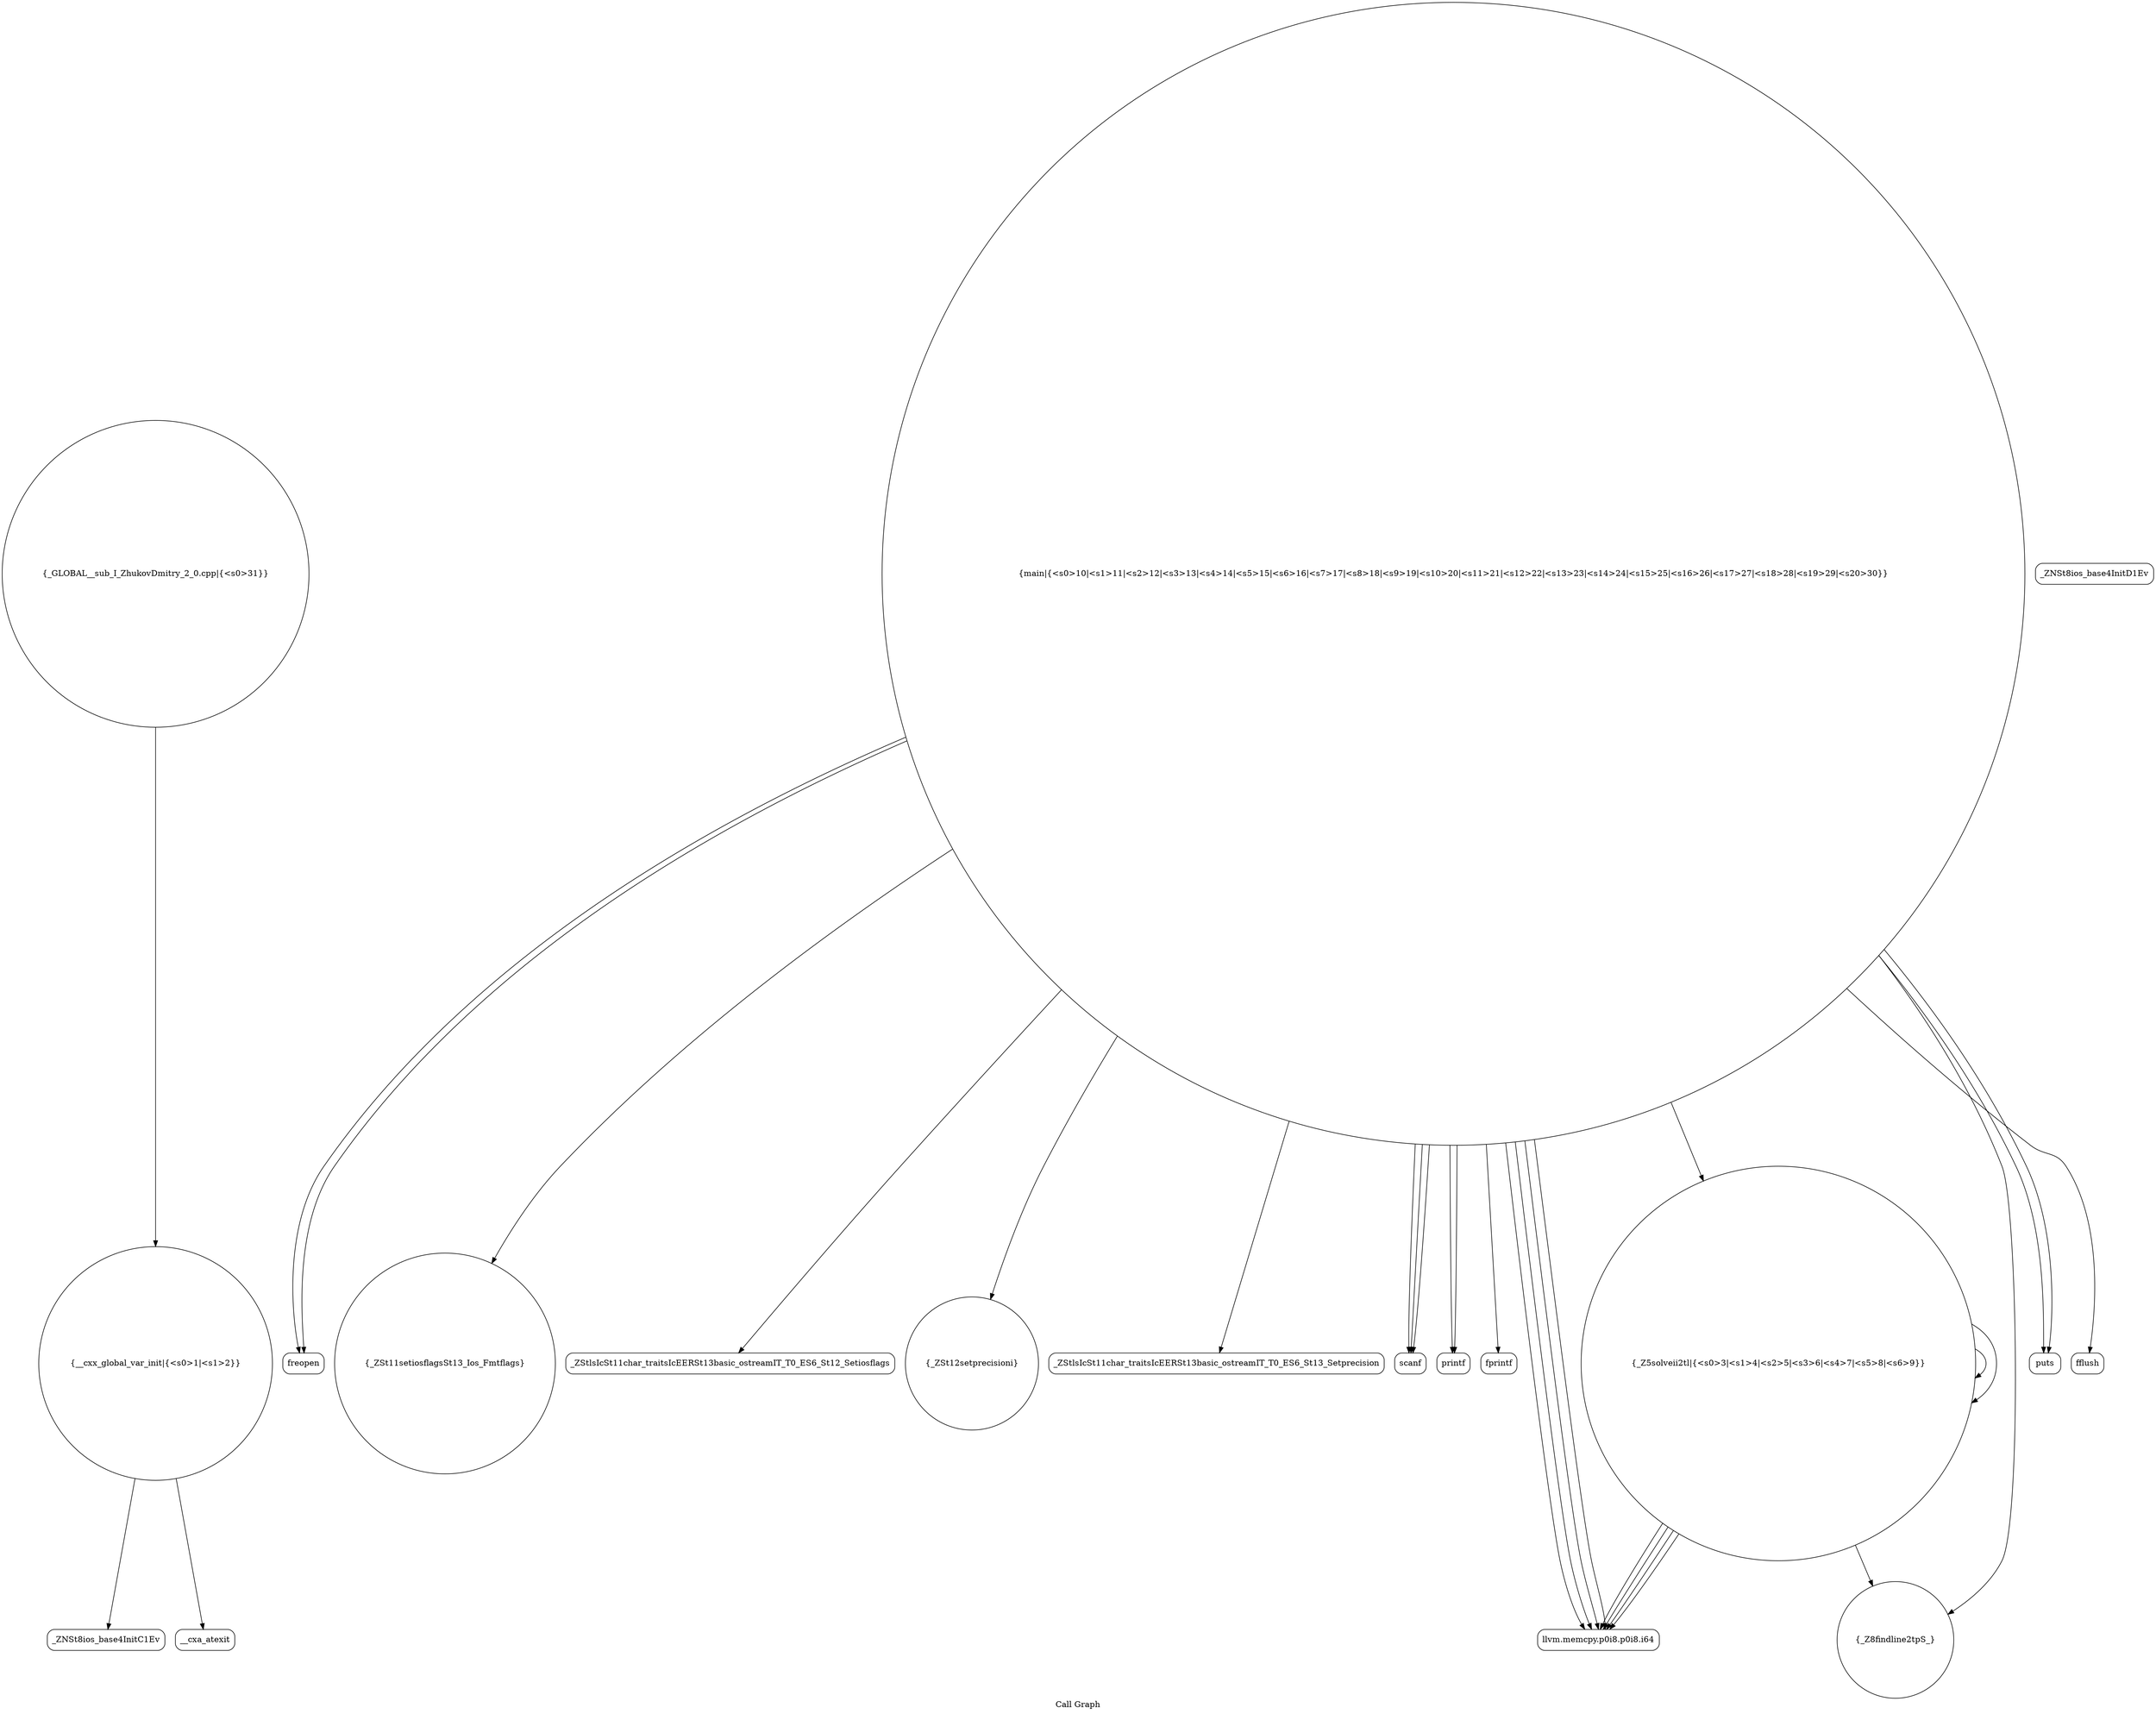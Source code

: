 digraph "Call Graph" {
	label="Call Graph";

	Node0x5637e7f95b90 [shape=record,shape=circle,label="{__cxx_global_var_init|{<s0>1|<s1>2}}"];
	Node0x5637e7f95b90:s0 -> Node0x5637e7f96020[color=black];
	Node0x5637e7f95b90:s1 -> Node0x5637e7f96120[color=black];
	Node0x5637e7f96320 [shape=record,shape=circle,label="{main|{<s0>10|<s1>11|<s2>12|<s3>13|<s4>14|<s5>15|<s6>16|<s7>17|<s8>18|<s9>19|<s10>20|<s11>21|<s12>22|<s13>23|<s14>24|<s15>25|<s16>26|<s17>27|<s18>28|<s19>29|<s20>30}}"];
	Node0x5637e7f96320:s0 -> Node0x5637e7f963a0[color=black];
	Node0x5637e7f96320:s1 -> Node0x5637e7f963a0[color=black];
	Node0x5637e7f96320:s2 -> Node0x5637e7f96520[color=black];
	Node0x5637e7f96320:s3 -> Node0x5637e7f964a0[color=black];
	Node0x5637e7f96320:s4 -> Node0x5637e7f965a0[color=black];
	Node0x5637e7f96320:s5 -> Node0x5637e7f96420[color=black];
	Node0x5637e7f96320:s6 -> Node0x5637e7f96620[color=black];
	Node0x5637e7f96320:s7 -> Node0x5637e7f966a0[color=black];
	Node0x5637e7f96320:s8 -> Node0x5637e7f96720[color=black];
	Node0x5637e7f96320:s9 -> Node0x5637e7f96620[color=black];
	Node0x5637e7f96320:s10 -> Node0x5637e7f96620[color=black];
	Node0x5637e7f96320:s11 -> Node0x5637e7f962a0[color=black];
	Node0x5637e7f96320:s12 -> Node0x5637e7f962a0[color=black];
	Node0x5637e7f96320:s13 -> Node0x5637e7f961a0[color=black];
	Node0x5637e7f96320:s14 -> Node0x5637e7f962a0[color=black];
	Node0x5637e7f96320:s15 -> Node0x5637e7f962a0[color=black];
	Node0x5637e7f96320:s16 -> Node0x5637e7f96220[color=black];
	Node0x5637e7f96320:s17 -> Node0x5637e7f966a0[color=black];
	Node0x5637e7f96320:s18 -> Node0x5637e7f967a0[color=black];
	Node0x5637e7f96320:s19 -> Node0x5637e7f967a0[color=black];
	Node0x5637e7f96320:s20 -> Node0x5637e7f96820[color=black];
	Node0x5637e7f966a0 [shape=record,shape=Mrecord,label="{printf}"];
	Node0x5637e7f960a0 [shape=record,shape=Mrecord,label="{_ZNSt8ios_base4InitD1Ev}"];
	Node0x5637e7f96420 [shape=record,shape=Mrecord,label="{_ZStlsIcSt11char_traitsIcEERSt13basic_ostreamIT_T0_ES6_St13_Setprecision}"];
	Node0x5637e7f967a0 [shape=record,shape=Mrecord,label="{puts}"];
	Node0x5637e7f961a0 [shape=record,shape=circle,label="{_Z8findline2tpS_}"];
	Node0x5637e7f96520 [shape=record,shape=circle,label="{_ZSt11setiosflagsSt13_Ios_Fmtflags}"];
	Node0x5637e7f968a0 [shape=record,shape=circle,label="{_GLOBAL__sub_I_ZhukovDmitry_2_0.cpp|{<s0>31}}"];
	Node0x5637e7f968a0:s0 -> Node0x5637e7f95b90[color=black];
	Node0x5637e7f962a0 [shape=record,shape=Mrecord,label="{llvm.memcpy.p0i8.p0i8.i64}"];
	Node0x5637e7f96620 [shape=record,shape=Mrecord,label="{scanf}"];
	Node0x5637e7f96020 [shape=record,shape=Mrecord,label="{_ZNSt8ios_base4InitC1Ev}"];
	Node0x5637e7f963a0 [shape=record,shape=Mrecord,label="{freopen}"];
	Node0x5637e7f96720 [shape=record,shape=Mrecord,label="{fprintf}"];
	Node0x5637e7f96120 [shape=record,shape=Mrecord,label="{__cxa_atexit}"];
	Node0x5637e7f964a0 [shape=record,shape=Mrecord,label="{_ZStlsIcSt11char_traitsIcEERSt13basic_ostreamIT_T0_ES6_St12_Setiosflags}"];
	Node0x5637e7f96820 [shape=record,shape=Mrecord,label="{fflush}"];
	Node0x5637e7f96220 [shape=record,shape=circle,label="{_Z5solveii2tl|{<s0>3|<s1>4|<s2>5|<s3>6|<s4>7|<s5>8|<s6>9}}"];
	Node0x5637e7f96220:s0 -> Node0x5637e7f962a0[color=black];
	Node0x5637e7f96220:s1 -> Node0x5637e7f962a0[color=black];
	Node0x5637e7f96220:s2 -> Node0x5637e7f961a0[color=black];
	Node0x5637e7f96220:s3 -> Node0x5637e7f962a0[color=black];
	Node0x5637e7f96220:s4 -> Node0x5637e7f96220[color=black];
	Node0x5637e7f96220:s5 -> Node0x5637e7f962a0[color=black];
	Node0x5637e7f96220:s6 -> Node0x5637e7f96220[color=black];
	Node0x5637e7f965a0 [shape=record,shape=circle,label="{_ZSt12setprecisioni}"];
}
